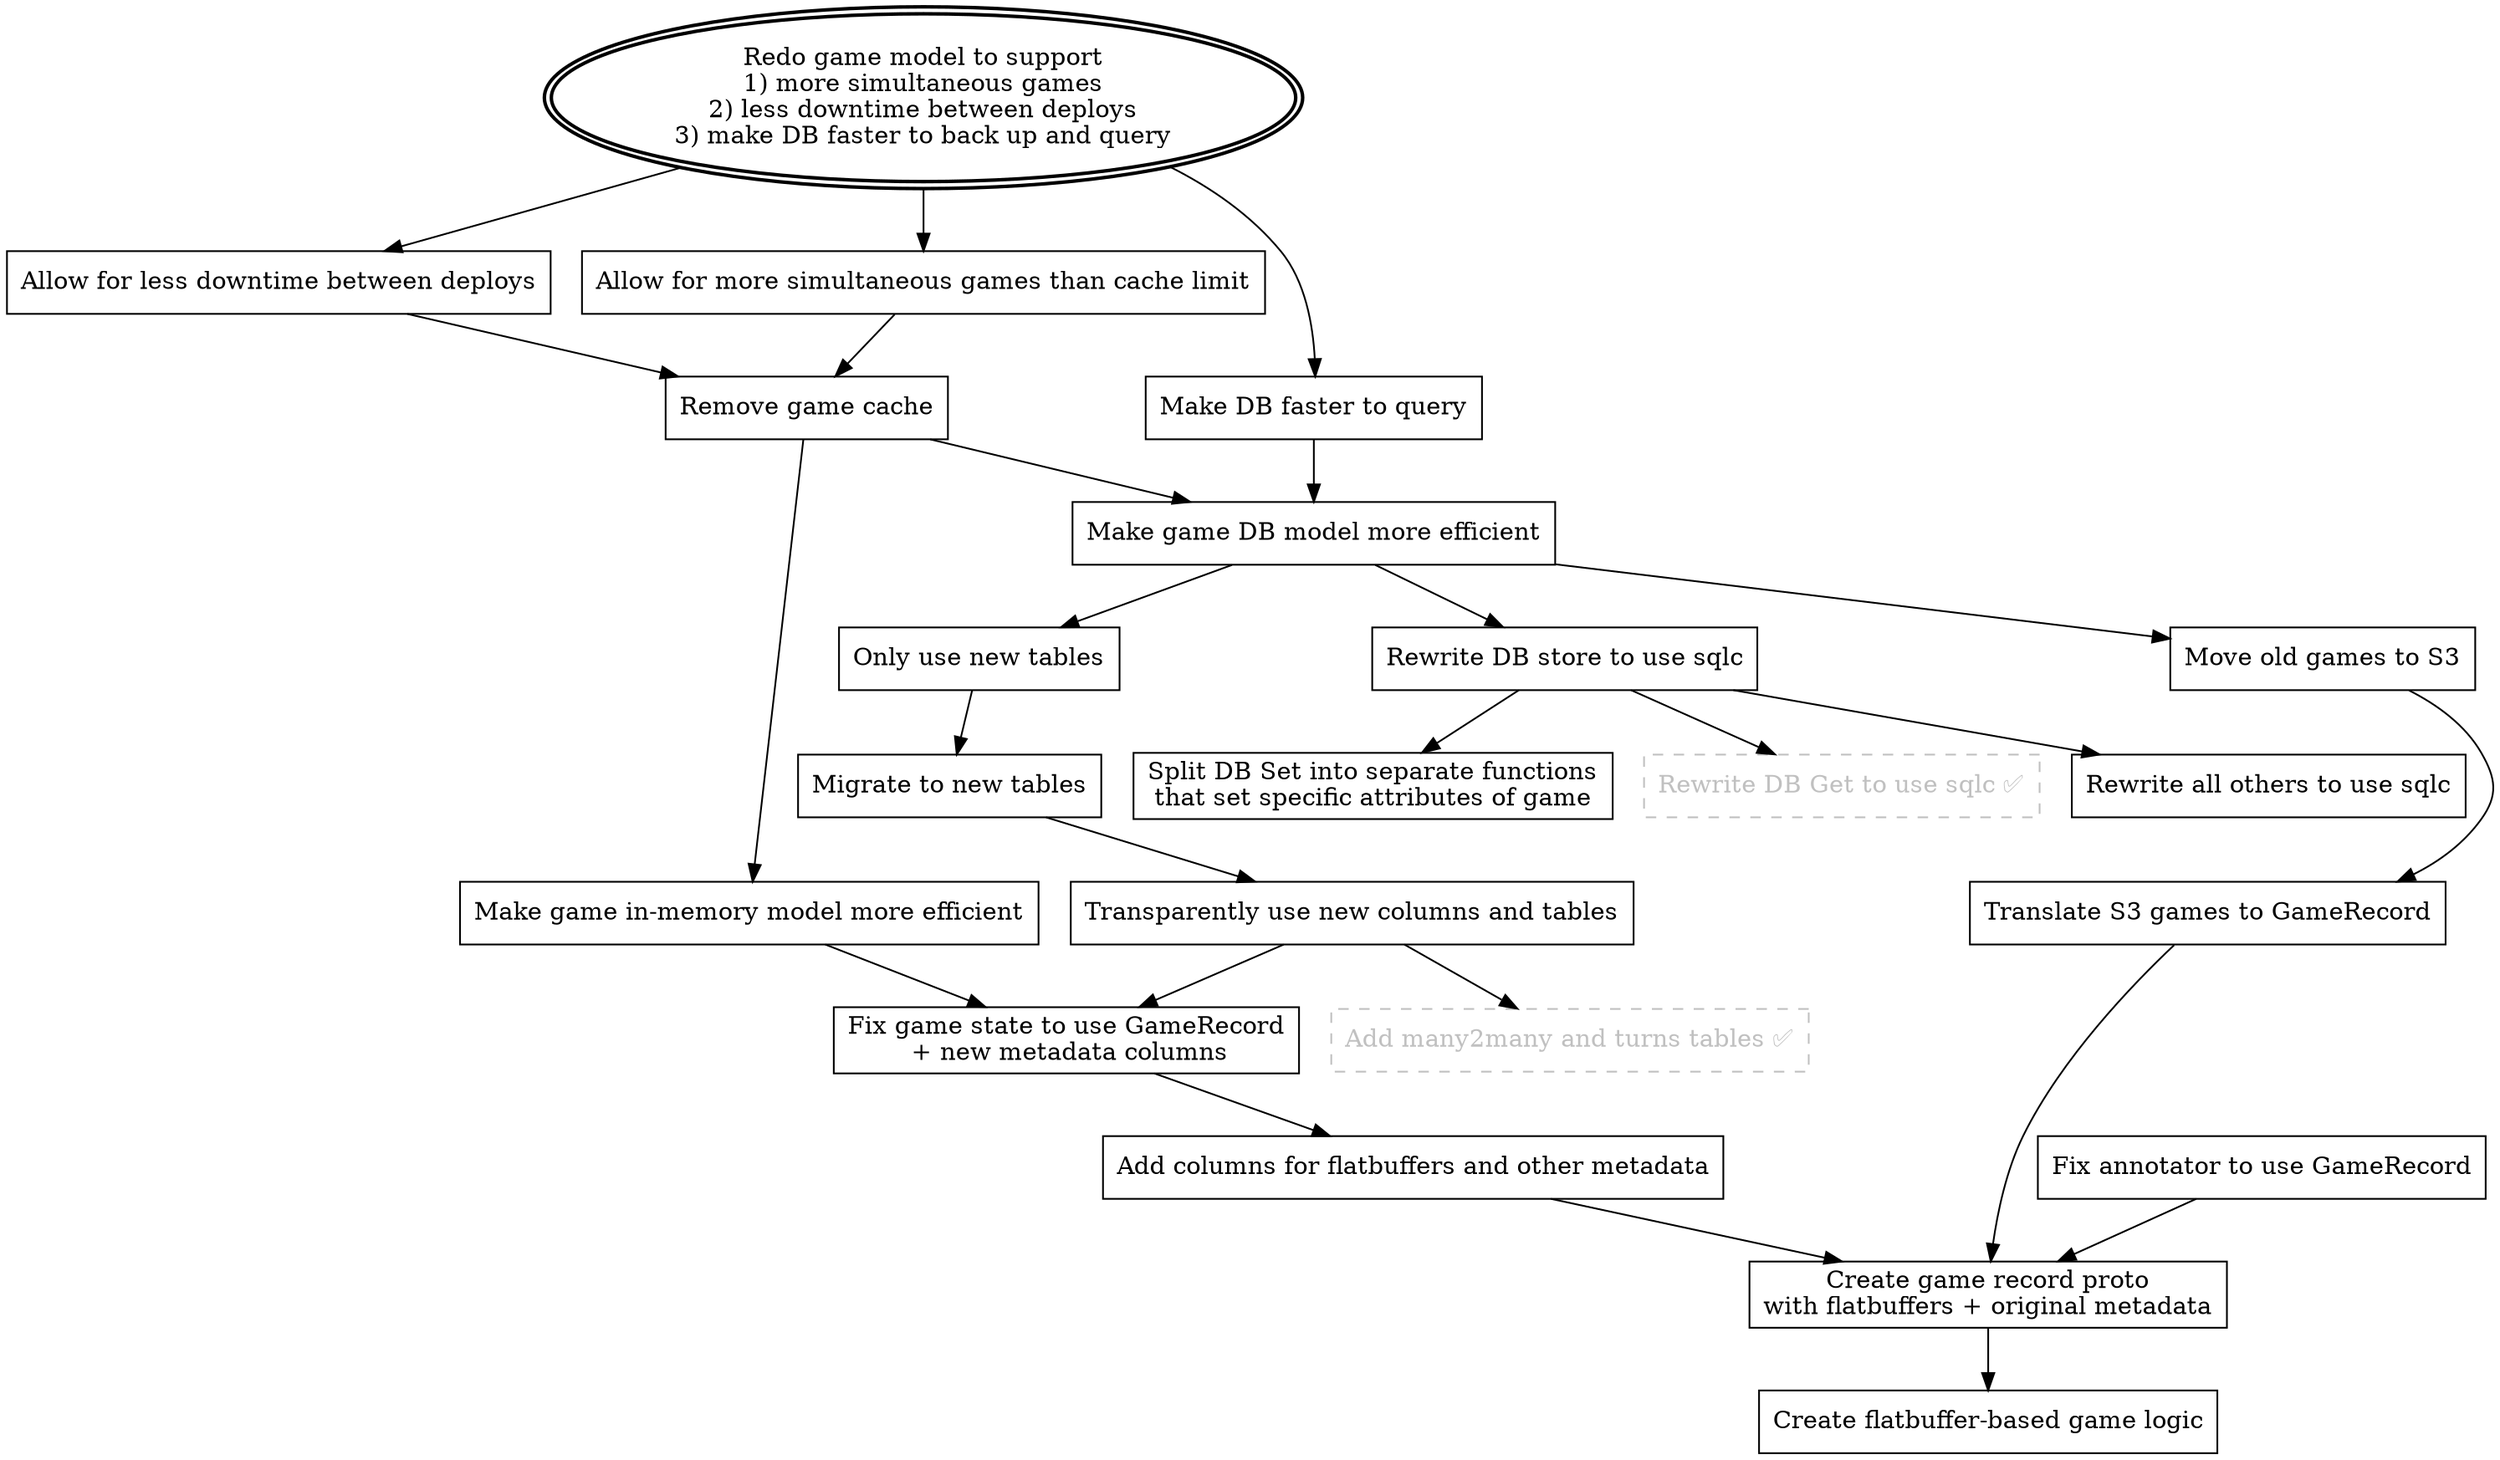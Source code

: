 digraph RedoGameModel {
    Goal [label="Redo game model to support\n1) more simultaneous games\n2) less downtime between deploys\n3) make DB faster to back up and query";
    shape=oval, peripheries=2, style=bold];

    // Define a reusable style for "checked nodes"  ✅
    node [shape=box, color=gray, fontcolor=gray, style=dashed];
    DBGet [label="Rewrite DB Get to use sqlc ✅"];
    AddOtherTables [label="Add many2many and turns tables ✅"];

    // Reset to default for other uncompleted nodes
    node [shape=box, color=black, fontcolor=black, style=solid];

    MoreSimultaneousGames [label="Allow for more simultaneous games than cache limit"];
    LessDowntimeBetweenDeploys [label="Allow for less downtime between deploys"];
    MakeDBFaster [label="Make DB faster to query"];


    OnlyUseOtherTables [label="Only use new tables"];
    MigrateToNewTables [label="Migrate to new tables"];
    UseOtherTables [label="Transparently use new columns and tables"];
    RemoveGameCache [label="Remove game cache"];
    EfficientTable [label="Make game DB model more efficient"];
    EfficientGameMemoryModel [label="Make game in-memory model more efficient"];
    FlatBuffersForGames [label="Create flatbuffer-based game logic"];
    OldGamesInS3 [label="Move old games to S3"];
    TranslateToGameRecord [label="Translate S3 games to GameRecord"];
    SQLCDBStore [label="Rewrite DB store to use sqlc"];
    SQLCOtherFuncs [label="Rewrite all others to use sqlc"];
    DBSetSplit [label="Split DB Set into separate functions\nthat set specific attributes of game"];
    FixAnnotatorToUseGameRecord [label="Fix annotator to use GameRecord"];
    FixGameStateToUseGameRecord [label="Fix game state to use GameRecord\n + new metadata columns"];
    AddColumnsForFBAndOtherMetadata [label="Add columns for flatbuffers and other metadata"];
    CreateGameRecordProto [label="Create game record proto\nwith flatbuffers + original metadata"];
    // Arrows
    Goal -> MoreSimultaneousGames;
    Goal -> LessDowntimeBetweenDeploys;
    Goal -> MakeDBFaster;

    MoreSimultaneousGames -> RemoveGameCache;
    LessDowntimeBetweenDeploys -> RemoveGameCache;
    MakeDBFaster -> EfficientTable;

    RemoveGameCache -> EfficientTable;
    RemoveGameCache -> EfficientGameMemoryModel;
    EfficientGameMemoryModel -> FixGameStateToUseGameRecord;
    EfficientTable-> OnlyUseOtherTables;
    FixGameStateToUseGameRecord -> AddColumnsForFBAndOtherMetadata;
    CreateGameRecordProto -> FlatBuffersForGames;
    OnlyUseOtherTables -> MigrateToNewTables;
    MigrateToNewTables -> UseOtherTables;
    EfficientTable -> SQLCDBStore;
    EfficientTable -> OldGamesInS3;
    OldGamesInS3 -> TranslateToGameRecord;
    TranslateToGameRecord -> CreateGameRecordProto;
    UseOtherTables -> AddOtherTables;
    UseOtherTables -> FixGameStateToUseGameRecord;
    AddColumnsForFBAndOtherMetadata -> CreateGameRecordProto;
    SQLCDBStore -> DBGet;
    SQLCDBStore -> DBSetSplit;
    SQLCDBStore -> SQLCOtherFuncs;
    FixAnnotatorToUseGameRecord -> CreateGameRecordProto;

}

